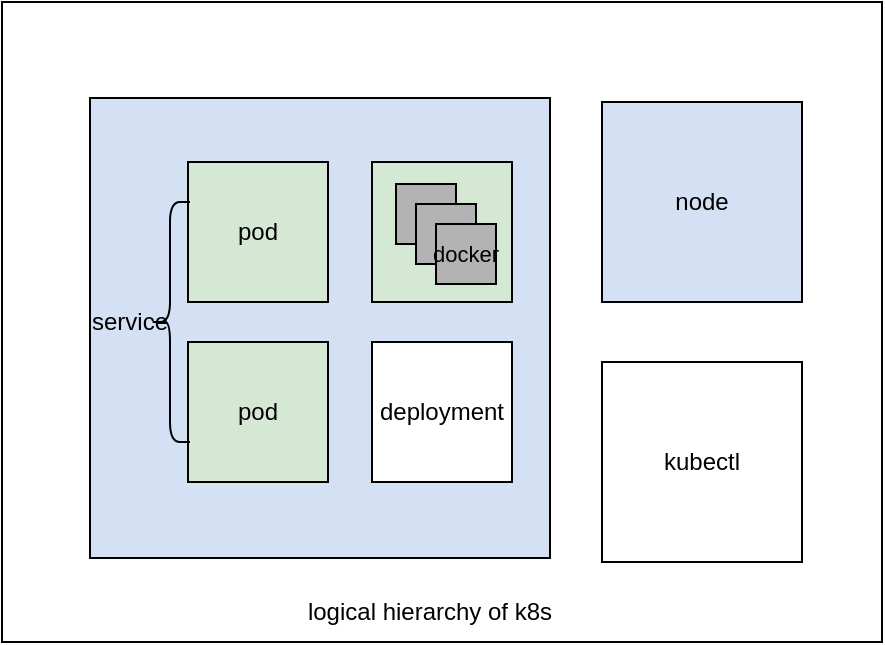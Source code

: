 <mxfile version="20.8.23" type="github">
  <diagram id="prtHgNgQTEPvFCAcTncT" name="Page-1">
    <mxGraphModel dx="1434" dy="764" grid="1" gridSize="10" guides="1" tooltips="1" connect="1" arrows="1" fold="1" page="1" pageScale="1" pageWidth="827" pageHeight="1169" math="0" shadow="0">
      <root>
        <mxCell id="0" />
        <mxCell id="1" parent="0" />
        <mxCell id="sTNgzHP1ngyfVjpP7rZy-104" value="" style="group" vertex="1" connectable="0" parent="1">
          <mxGeometry x="200" y="70" width="440" height="320" as="geometry" />
        </mxCell>
        <mxCell id="sTNgzHP1ngyfVjpP7rZy-71" value="" style="group" vertex="1" connectable="0" parent="sTNgzHP1ngyfVjpP7rZy-104">
          <mxGeometry width="440" height="320" as="geometry" />
        </mxCell>
        <mxCell id="sTNgzHP1ngyfVjpP7rZy-29" value="" style="rounded=0;whiteSpace=wrap;html=1;" vertex="1" parent="sTNgzHP1ngyfVjpP7rZy-71">
          <mxGeometry width="440" height="320" as="geometry" />
        </mxCell>
        <mxCell id="sTNgzHP1ngyfVjpP7rZy-34" value="&lt;div style=&quot;&quot;&gt;&lt;br&gt;&lt;/div&gt;" style="rounded=0;whiteSpace=wrap;html=1;align=center;labelBackgroundColor=#D4E1F5;fillColor=#D4E1F5;" vertex="1" parent="sTNgzHP1ngyfVjpP7rZy-71">
          <mxGeometry x="40" y="50" width="230" height="230" as="geometry" />
        </mxCell>
        <mxCell id="sTNgzHP1ngyfVjpP7rZy-41" value="pod" style="rounded=0;whiteSpace=wrap;html=1;fillColor=#D5E8D4;" vertex="1" parent="sTNgzHP1ngyfVjpP7rZy-71">
          <mxGeometry x="93" y="170" width="70" height="70" as="geometry" />
        </mxCell>
        <mxCell id="sTNgzHP1ngyfVjpP7rZy-42" value="pod" style="rounded=0;whiteSpace=wrap;html=1;fillColor=#D5E8D4;" vertex="1" parent="sTNgzHP1ngyfVjpP7rZy-71">
          <mxGeometry x="93" y="80" width="70" height="70" as="geometry" />
        </mxCell>
        <mxCell id="sTNgzHP1ngyfVjpP7rZy-46" value="k8s-logical-level" style="text;strokeColor=none;align=center;fillColor=none;html=1;verticalAlign=middle;whiteSpace=wrap;rounded=0;" vertex="1" parent="sTNgzHP1ngyfVjpP7rZy-71">
          <mxGeometry x="170" y="290" width="115" height="30" as="geometry" />
        </mxCell>
        <mxCell id="sTNgzHP1ngyfVjpP7rZy-53" value="&lt;div style=&quot;&quot;&gt;node&lt;br&gt;&lt;/div&gt;" style="rounded=0;whiteSpace=wrap;html=1;align=center;fillColor=#D4E1F5;" vertex="1" parent="sTNgzHP1ngyfVjpP7rZy-71">
          <mxGeometry x="300" y="50" width="100" height="100" as="geometry" />
        </mxCell>
        <mxCell id="sTNgzHP1ngyfVjpP7rZy-59" value="" style="shape=curlyBracket;whiteSpace=wrap;html=1;rounded=1;labelPosition=left;verticalLabelPosition=middle;align=right;verticalAlign=middle;" vertex="1" parent="sTNgzHP1ngyfVjpP7rZy-71">
          <mxGeometry x="74" y="100" width="20" height="120" as="geometry" />
        </mxCell>
        <mxCell id="sTNgzHP1ngyfVjpP7rZy-60" value="service" style="text;strokeColor=none;align=center;fillColor=none;html=1;verticalAlign=middle;whiteSpace=wrap;rounded=0;direction=east;flipV=0;flipH=1;horizontal=1;" vertex="1" parent="sTNgzHP1ngyfVjpP7rZy-71">
          <mxGeometry x="30" y="145" width="60" height="30" as="geometry" />
        </mxCell>
        <mxCell id="sTNgzHP1ngyfVjpP7rZy-61" value="" style="rounded=0;whiteSpace=wrap;html=1;fillColor=#D5E8D4;" vertex="1" parent="sTNgzHP1ngyfVjpP7rZy-71">
          <mxGeometry x="185" y="80" width="70" height="70" as="geometry" />
        </mxCell>
        <mxCell id="sTNgzHP1ngyfVjpP7rZy-63" value="deployment" style="rounded=0;whiteSpace=wrap;html=1;fillColor=#FFFFFF;" vertex="1" parent="sTNgzHP1ngyfVjpP7rZy-71">
          <mxGeometry x="185" y="170" width="70" height="70" as="geometry" />
        </mxCell>
        <mxCell id="sTNgzHP1ngyfVjpP7rZy-64" value="&lt;div style=&quot;&quot;&gt;kubectl&lt;/div&gt;" style="rounded=0;whiteSpace=wrap;html=1;align=center;fillColor=#FFFFFF;" vertex="1" parent="sTNgzHP1ngyfVjpP7rZy-71">
          <mxGeometry x="300" y="180" width="100" height="100" as="geometry" />
        </mxCell>
        <mxCell id="sTNgzHP1ngyfVjpP7rZy-73" value="" style="rounded=0;whiteSpace=wrap;html=1;" vertex="1" parent="sTNgzHP1ngyfVjpP7rZy-104">
          <mxGeometry width="440" height="320" as="geometry" />
        </mxCell>
        <mxCell id="sTNgzHP1ngyfVjpP7rZy-74" value="&lt;div style=&quot;&quot;&gt;&lt;br&gt;&lt;/div&gt;" style="rounded=0;whiteSpace=wrap;html=1;align=center;labelBackgroundColor=#D4E1F5;fillColor=#D4E1F5;" vertex="1" parent="sTNgzHP1ngyfVjpP7rZy-104">
          <mxGeometry x="44" y="48" width="230" height="230" as="geometry" />
        </mxCell>
        <mxCell id="sTNgzHP1ngyfVjpP7rZy-75" value="pod" style="rounded=0;whiteSpace=wrap;html=1;fillColor=#D5E8D4;" vertex="1" parent="sTNgzHP1ngyfVjpP7rZy-104">
          <mxGeometry x="93" y="170" width="70" height="70" as="geometry" />
        </mxCell>
        <mxCell id="sTNgzHP1ngyfVjpP7rZy-76" value="pod" style="rounded=0;whiteSpace=wrap;html=1;fillColor=#D5E8D4;" vertex="1" parent="sTNgzHP1ngyfVjpP7rZy-104">
          <mxGeometry x="93" y="80" width="70" height="70" as="geometry" />
        </mxCell>
        <mxCell id="sTNgzHP1ngyfVjpP7rZy-77" value="logical hierarchy of k8s" style="text;strokeColor=none;align=center;fillColor=none;html=1;verticalAlign=middle;whiteSpace=wrap;rounded=0;" vertex="1" parent="sTNgzHP1ngyfVjpP7rZy-104">
          <mxGeometry x="149" y="290" width="130" height="30" as="geometry" />
        </mxCell>
        <mxCell id="sTNgzHP1ngyfVjpP7rZy-78" value="&lt;div style=&quot;&quot;&gt;node&lt;br&gt;&lt;/div&gt;" style="rounded=0;whiteSpace=wrap;html=1;align=center;fillColor=#D4E1F5;" vertex="1" parent="sTNgzHP1ngyfVjpP7rZy-104">
          <mxGeometry x="300" y="50" width="100" height="100" as="geometry" />
        </mxCell>
        <mxCell id="sTNgzHP1ngyfVjpP7rZy-79" value="" style="shape=curlyBracket;whiteSpace=wrap;html=1;rounded=1;labelPosition=left;verticalLabelPosition=middle;align=right;verticalAlign=middle;" vertex="1" parent="sTNgzHP1ngyfVjpP7rZy-104">
          <mxGeometry x="74" y="100" width="20" height="120" as="geometry" />
        </mxCell>
        <mxCell id="sTNgzHP1ngyfVjpP7rZy-80" value="service" style="text;strokeColor=none;align=center;fillColor=none;html=1;verticalAlign=middle;whiteSpace=wrap;rounded=0;direction=east;flipV=0;flipH=1;horizontal=1;" vertex="1" parent="sTNgzHP1ngyfVjpP7rZy-104">
          <mxGeometry x="34" y="145" width="60" height="30" as="geometry" />
        </mxCell>
        <mxCell id="sTNgzHP1ngyfVjpP7rZy-81" value="" style="rounded=0;whiteSpace=wrap;html=1;fillColor=#D5E8D4;" vertex="1" parent="sTNgzHP1ngyfVjpP7rZy-104">
          <mxGeometry x="185" y="80" width="70" height="70" as="geometry" />
        </mxCell>
        <mxCell id="sTNgzHP1ngyfVjpP7rZy-82" value="deployment" style="rounded=0;whiteSpace=wrap;html=1;fillColor=#FFFFFF;" vertex="1" parent="sTNgzHP1ngyfVjpP7rZy-104">
          <mxGeometry x="185" y="170" width="70" height="70" as="geometry" />
        </mxCell>
        <mxCell id="sTNgzHP1ngyfVjpP7rZy-83" value="&lt;div style=&quot;&quot;&gt;kubectl&lt;/div&gt;" style="rounded=0;whiteSpace=wrap;html=1;align=center;fillColor=#FFFFFF;" vertex="1" parent="sTNgzHP1ngyfVjpP7rZy-104">
          <mxGeometry x="300" y="180" width="100" height="100" as="geometry" />
        </mxCell>
        <mxCell id="sTNgzHP1ngyfVjpP7rZy-89" value="未命名图层" parent="0" />
        <mxCell id="sTNgzHP1ngyfVjpP7rZy-90" value="" style="rounded=0;whiteSpace=wrap;html=1;fillColor=#B3B3B3;strokeColor=#000000;" vertex="1" parent="sTNgzHP1ngyfVjpP7rZy-89">
          <mxGeometry x="397" y="161" width="30" height="30" as="geometry" />
        </mxCell>
        <mxCell id="sTNgzHP1ngyfVjpP7rZy-94" value="" style="group" vertex="1" connectable="0" parent="sTNgzHP1ngyfVjpP7rZy-89">
          <mxGeometry x="407" y="171" width="40" height="40" as="geometry" />
        </mxCell>
        <mxCell id="sTNgzHP1ngyfVjpP7rZy-91" value="" style="rounded=0;whiteSpace=wrap;html=1;fillColor=#B3B3B3;strokeColor=#000000;" vertex="1" parent="sTNgzHP1ngyfVjpP7rZy-94">
          <mxGeometry width="30" height="30" as="geometry" />
        </mxCell>
        <mxCell id="sTNgzHP1ngyfVjpP7rZy-92" value="&lt;font style=&quot;font-size: 11px;&quot;&gt;docker&lt;/font&gt;" style="rounded=0;whiteSpace=wrap;html=1;fillColor=#B3B3B3;strokeColor=#000000;" vertex="1" parent="sTNgzHP1ngyfVjpP7rZy-94">
          <mxGeometry x="10" y="10" width="30" height="30" as="geometry" />
        </mxCell>
      </root>
    </mxGraphModel>
  </diagram>
</mxfile>
